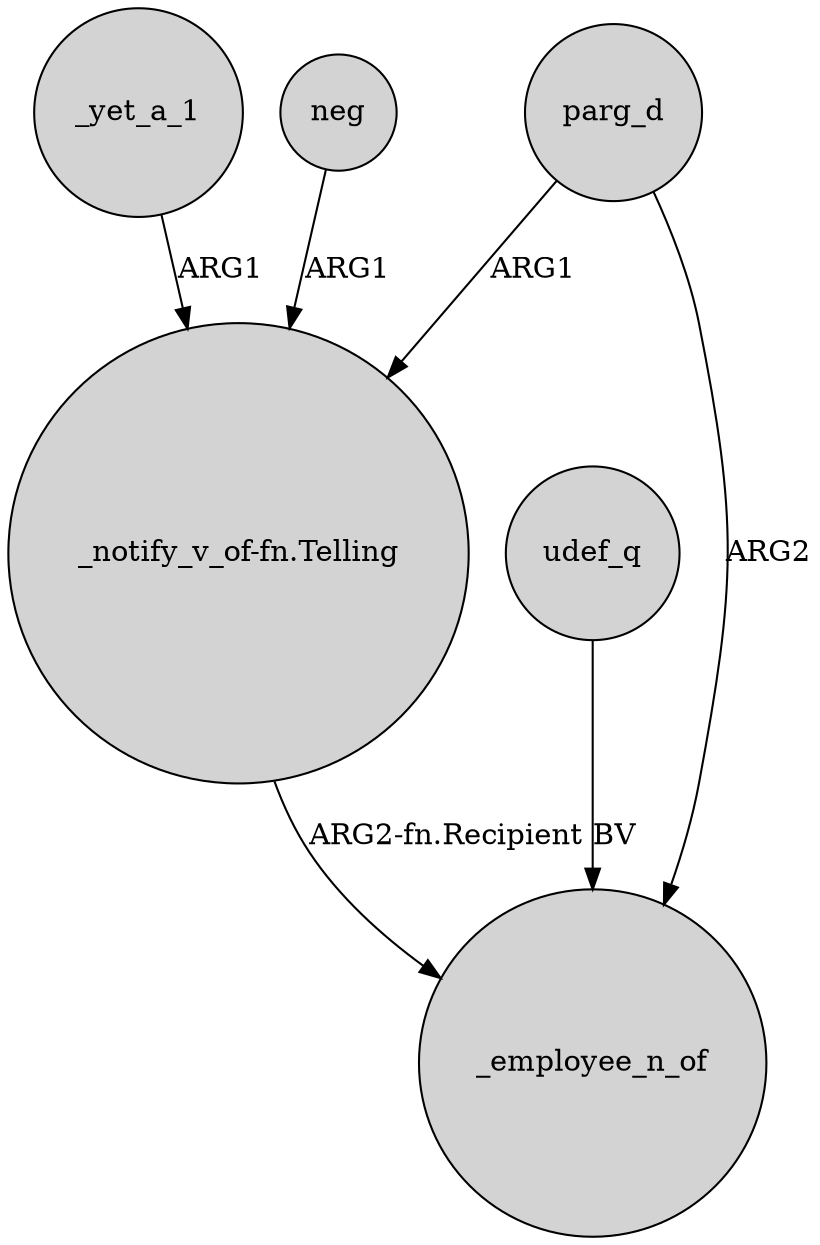 digraph {
	node [shape=circle style=filled]
	_yet_a_1 -> "_notify_v_of-fn.Telling" [label=ARG1]
	"_notify_v_of-fn.Telling" -> _employee_n_of [label="ARG2-fn.Recipient"]
	udef_q -> _employee_n_of [label=BV]
	parg_d -> _employee_n_of [label=ARG2]
	neg -> "_notify_v_of-fn.Telling" [label=ARG1]
	parg_d -> "_notify_v_of-fn.Telling" [label=ARG1]
}
